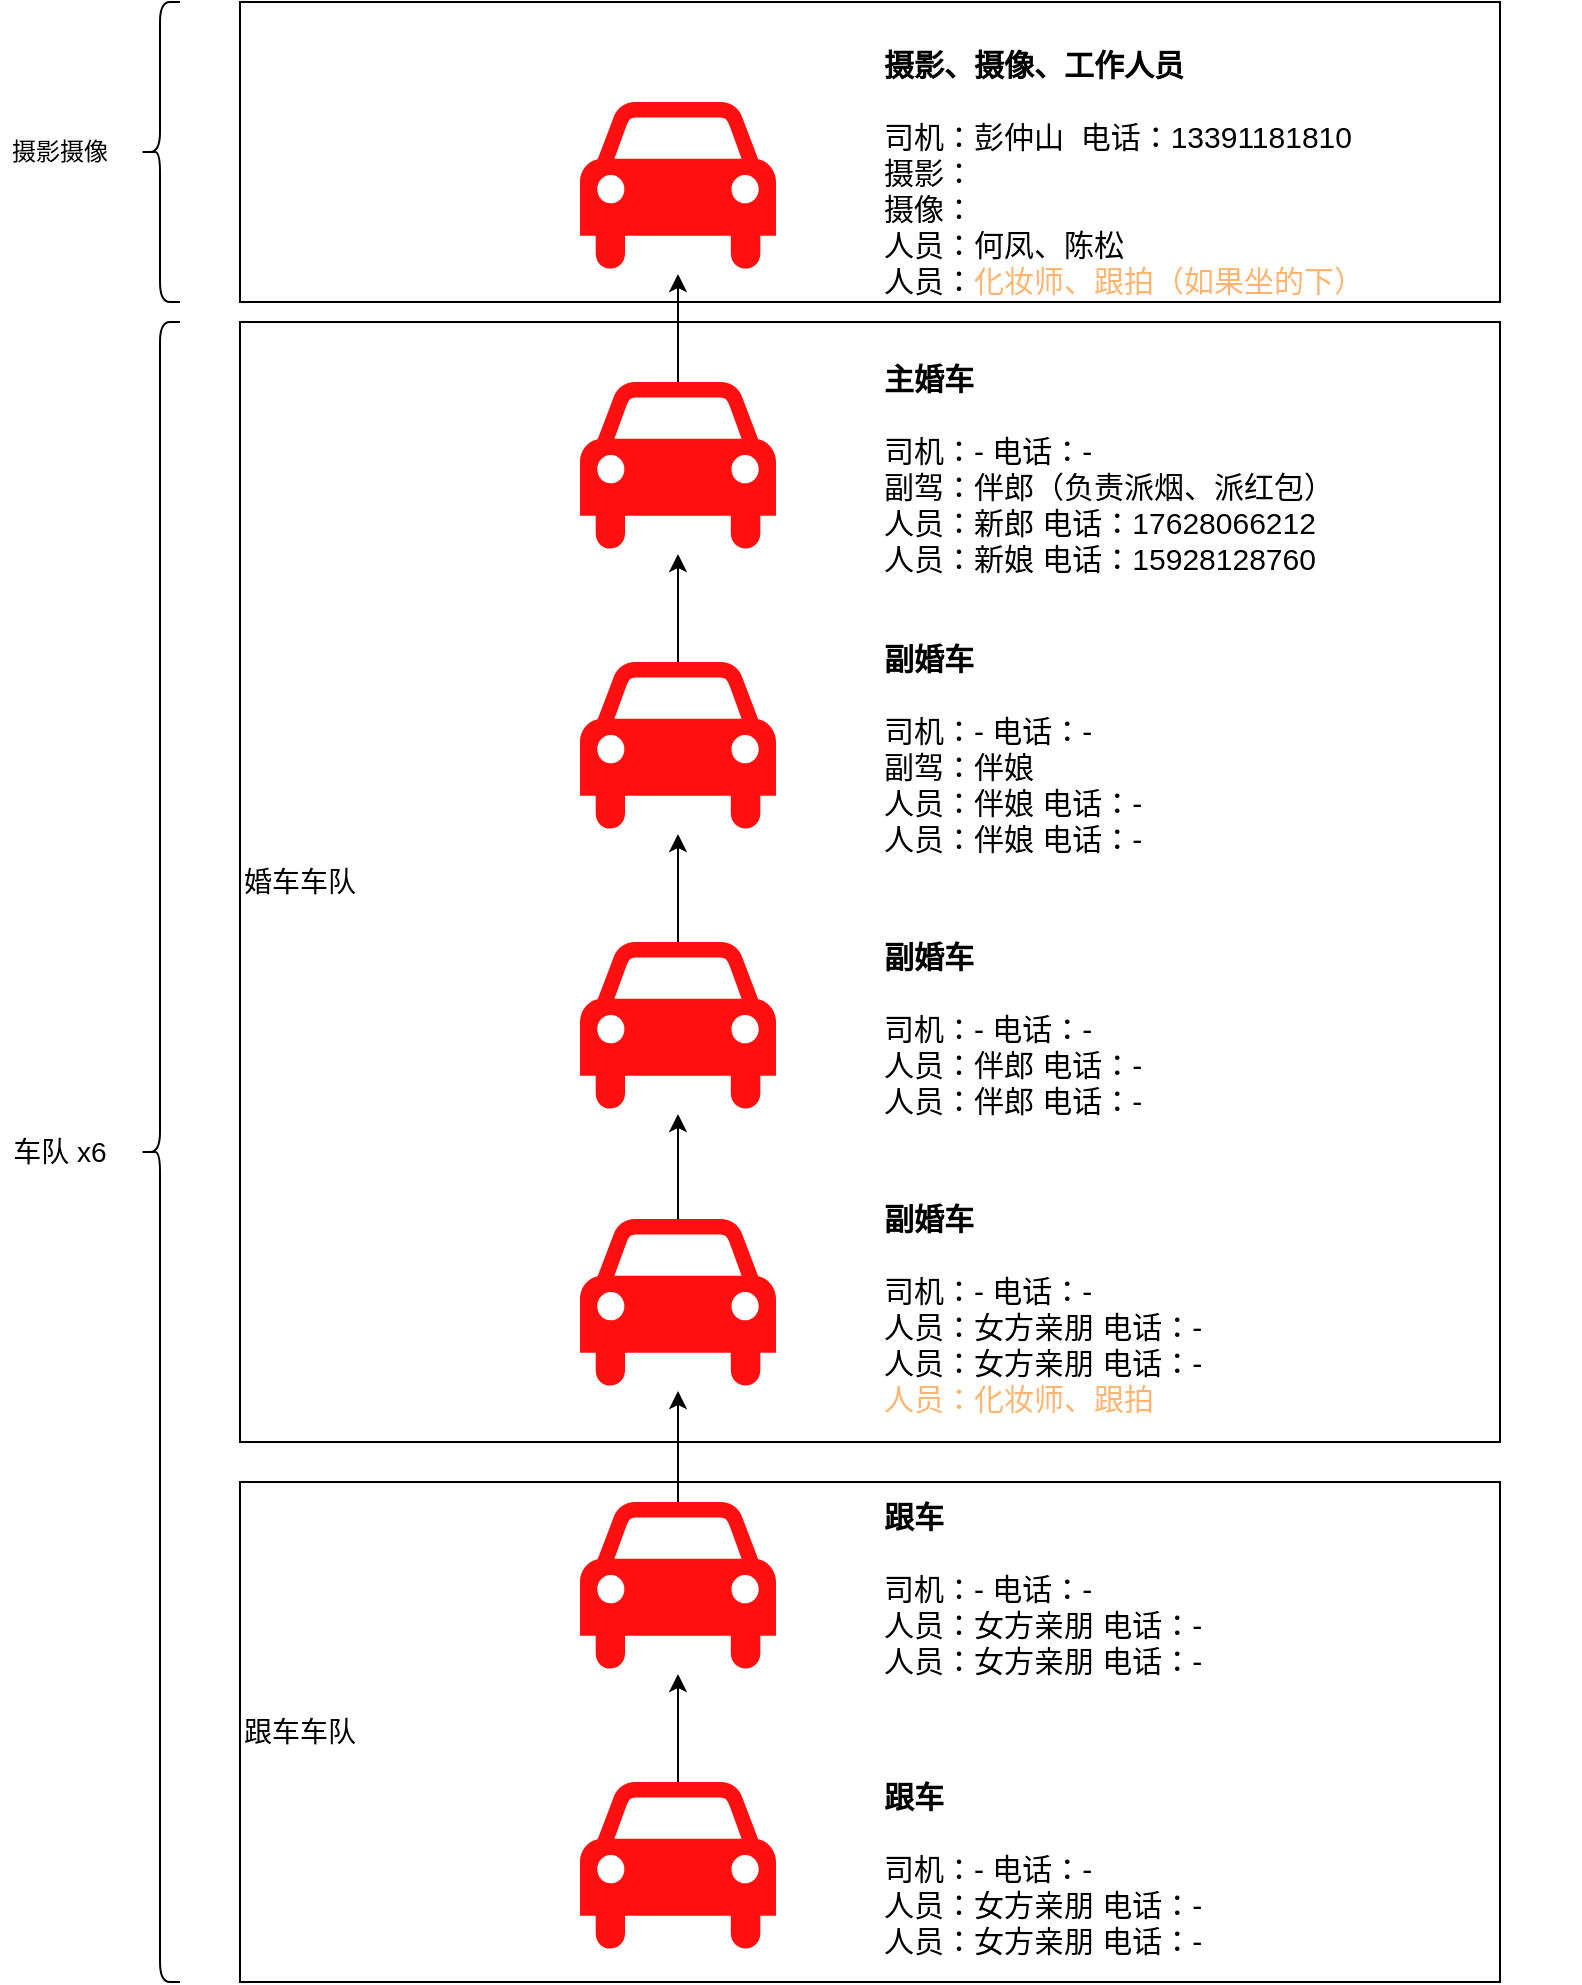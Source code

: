 <mxfile version="16.2.1" type="github">
  <diagram id="ChxOJC20nfknNe4g9IQP" name="Page-1">
    <mxGraphModel dx="1906" dy="2206" grid="1" gridSize="10" guides="1" tooltips="1" connect="1" arrows="1" fold="1" page="1" pageScale="1" pageWidth="827" pageHeight="1169" math="0" shadow="0">
      <root>
        <mxCell id="0" />
        <mxCell id="1" parent="0" />
        <mxCell id="L6X6l6jR8CA25U7gWPNo-1" value="" style="rounded=0;whiteSpace=wrap;html=1;" vertex="1" parent="1">
          <mxGeometry x="200" y="-110" width="630" height="150" as="geometry" />
        </mxCell>
        <mxCell id="bQJ2CA2lXjh7fbB7IvRR-24" value="跟车车队" style="rounded=0;whiteSpace=wrap;html=1;fontSize=14;align=left;" parent="1" vertex="1">
          <mxGeometry x="200" y="630" width="630" height="250" as="geometry" />
        </mxCell>
        <mxCell id="bQJ2CA2lXjh7fbB7IvRR-23" value="婚车车队" style="rounded=0;whiteSpace=wrap;html=1;fontSize=14;align=left;" parent="1" vertex="1">
          <mxGeometry x="200" y="50" width="630" height="560" as="geometry" />
        </mxCell>
        <mxCell id="bQJ2CA2lXjh7fbB7IvRR-17" value="" style="edgeStyle=orthogonalEdgeStyle;rounded=0;orthogonalLoop=1;jettySize=auto;html=1;fontSize=14;" parent="1" source="bQJ2CA2lXjh7fbB7IvRR-1" target="bQJ2CA2lXjh7fbB7IvRR-9" edge="1">
          <mxGeometry relative="1" as="geometry" />
        </mxCell>
        <mxCell id="bQJ2CA2lXjh7fbB7IvRR-1" value="" style="shape=mxgraph.signs.transportation.car_4;html=1;pointerEvents=1;fillColor=#FF0F0F;strokeColor=none;verticalLabelPosition=bottom;verticalAlign=top;align=center;" parent="1" vertex="1">
          <mxGeometry x="370" y="80" width="98" height="86" as="geometry" />
        </mxCell>
        <mxCell id="bQJ2CA2lXjh7fbB7IvRR-18" value="" style="edgeStyle=orthogonalEdgeStyle;rounded=0;orthogonalLoop=1;jettySize=auto;html=1;fontSize=14;" parent="1" source="bQJ2CA2lXjh7fbB7IvRR-4" target="bQJ2CA2lXjh7fbB7IvRR-1" edge="1">
          <mxGeometry relative="1" as="geometry" />
        </mxCell>
        <mxCell id="bQJ2CA2lXjh7fbB7IvRR-4" value="" style="shape=mxgraph.signs.transportation.car_4;html=1;pointerEvents=1;fillColor=#FF0F0F;strokeColor=none;verticalLabelPosition=bottom;verticalAlign=top;align=center;" parent="1" vertex="1">
          <mxGeometry x="370" y="220" width="98" height="86" as="geometry" />
        </mxCell>
        <mxCell id="bQJ2CA2lXjh7fbB7IvRR-19" value="" style="edgeStyle=orthogonalEdgeStyle;rounded=0;orthogonalLoop=1;jettySize=auto;html=1;fontSize=14;" parent="1" source="bQJ2CA2lXjh7fbB7IvRR-5" target="bQJ2CA2lXjh7fbB7IvRR-4" edge="1">
          <mxGeometry relative="1" as="geometry" />
        </mxCell>
        <mxCell id="bQJ2CA2lXjh7fbB7IvRR-5" value="" style="shape=mxgraph.signs.transportation.car_4;html=1;pointerEvents=1;fillColor=#FF0F0F;strokeColor=none;verticalLabelPosition=bottom;verticalAlign=top;align=center;" parent="1" vertex="1">
          <mxGeometry x="370" y="360" width="98" height="86" as="geometry" />
        </mxCell>
        <mxCell id="bQJ2CA2lXjh7fbB7IvRR-20" value="" style="edgeStyle=orthogonalEdgeStyle;rounded=0;orthogonalLoop=1;jettySize=auto;html=1;fontSize=14;" parent="1" source="bQJ2CA2lXjh7fbB7IvRR-6" target="bQJ2CA2lXjh7fbB7IvRR-5" edge="1">
          <mxGeometry relative="1" as="geometry" />
        </mxCell>
        <mxCell id="bQJ2CA2lXjh7fbB7IvRR-6" value="" style="shape=mxgraph.signs.transportation.car_4;html=1;pointerEvents=1;fillColor=#FF0F0F;strokeColor=none;verticalLabelPosition=bottom;verticalAlign=top;align=center;" parent="1" vertex="1">
          <mxGeometry x="370" y="498.5" width="98" height="86" as="geometry" />
        </mxCell>
        <mxCell id="bQJ2CA2lXjh7fbB7IvRR-21" value="" style="edgeStyle=orthogonalEdgeStyle;rounded=0;orthogonalLoop=1;jettySize=auto;html=1;fontSize=14;" parent="1" source="bQJ2CA2lXjh7fbB7IvRR-7" target="bQJ2CA2lXjh7fbB7IvRR-6" edge="1">
          <mxGeometry relative="1" as="geometry" />
        </mxCell>
        <mxCell id="bQJ2CA2lXjh7fbB7IvRR-7" value="" style="shape=mxgraph.signs.transportation.car_4;html=1;pointerEvents=1;fillColor=#FF0F0F;strokeColor=none;verticalLabelPosition=bottom;verticalAlign=top;align=center;" parent="1" vertex="1">
          <mxGeometry x="370" y="640" width="98" height="86" as="geometry" />
        </mxCell>
        <mxCell id="bQJ2CA2lXjh7fbB7IvRR-22" value="" style="edgeStyle=orthogonalEdgeStyle;rounded=0;orthogonalLoop=1;jettySize=auto;html=1;fontSize=14;" parent="1" source="bQJ2CA2lXjh7fbB7IvRR-8" target="bQJ2CA2lXjh7fbB7IvRR-7" edge="1">
          <mxGeometry relative="1" as="geometry" />
        </mxCell>
        <mxCell id="bQJ2CA2lXjh7fbB7IvRR-8" value="" style="shape=mxgraph.signs.transportation.car_4;html=1;pointerEvents=1;fillColor=#FF0F0F;strokeColor=none;verticalLabelPosition=bottom;verticalAlign=top;align=center;" parent="1" vertex="1">
          <mxGeometry x="370" y="780" width="98" height="86" as="geometry" />
        </mxCell>
        <mxCell id="bQJ2CA2lXjh7fbB7IvRR-9" value="" style="shape=mxgraph.signs.transportation.car_4;html=1;pointerEvents=1;fillColor=#FF0F0F;strokeColor=none;verticalLabelPosition=bottom;verticalAlign=top;align=center;" parent="1" vertex="1">
          <mxGeometry x="370" y="-60" width="98" height="86" as="geometry" />
        </mxCell>
        <mxCell id="bQJ2CA2lXjh7fbB7IvRR-10" value="&lt;b style=&quot;font-size: 15px&quot;&gt;&lt;font style=&quot;font-size: 15px&quot;&gt;摄影、摄像、工作人员&lt;br style=&quot;font-size: 15px&quot;&gt;&lt;/font&gt;&lt;/b&gt;&lt;br style=&quot;font-size: 15px&quot;&gt;司机：彭仲山&amp;nbsp; 电话：13391181810&lt;br style=&quot;font-size: 15px&quot;&gt;摄影：&lt;br style=&quot;font-size: 15px&quot;&gt;摄像：&lt;br style=&quot;font-size: 15px&quot;&gt;人员：何凤、陈松&lt;br&gt;人员：&lt;font color=&quot;#ffb570&quot;&gt;化妆师、跟拍（如果坐的下）&lt;/font&gt;" style="text;html=1;strokeColor=none;fillColor=none;align=left;verticalAlign=middle;whiteSpace=wrap;rounded=0;fontSize=15;" parent="1" vertex="1">
          <mxGeometry x="520" y="-80" width="350" height="110" as="geometry" />
        </mxCell>
        <mxCell id="bQJ2CA2lXjh7fbB7IvRR-11" value="&lt;b style=&quot;font-size: 15px&quot;&gt;&lt;font style=&quot;font-size: 15px&quot;&gt;主婚车&lt;br style=&quot;font-size: 15px&quot;&gt;&lt;/font&gt;&lt;/b&gt;&lt;br style=&quot;font-size: 15px&quot;&gt;司机：- 电话：-&lt;br&gt;副驾：伴郎（负责派烟、派红包）&lt;br style=&quot;font-size: 15px&quot;&gt;人员：新郎 电话：17628066212&lt;br style=&quot;font-size: 15px&quot;&gt;人员：新娘 电话：15928128760" style="text;html=1;strokeColor=none;fillColor=none;align=left;verticalAlign=middle;whiteSpace=wrap;rounded=0;fontSize=15;" parent="1" vertex="1">
          <mxGeometry x="520" y="78" width="310" height="90" as="geometry" />
        </mxCell>
        <mxCell id="bQJ2CA2lXjh7fbB7IvRR-12" value="&lt;b style=&quot;font-size: 15px&quot;&gt;&lt;font style=&quot;font-size: 15px&quot;&gt;副婚车&lt;br style=&quot;font-size: 15px&quot;&gt;&lt;/font&gt;&lt;/b&gt;&lt;br style=&quot;font-size: 15px&quot;&gt;司机：- 电话：-&lt;br&gt;副驾：伴娘&lt;br style=&quot;font-size: 15px&quot;&gt;人员：伴娘 电话：-&lt;br style=&quot;font-size: 15px&quot;&gt;人员：伴娘 电话：-" style="text;html=1;strokeColor=none;fillColor=none;align=left;verticalAlign=middle;whiteSpace=wrap;rounded=0;fontSize=15;" parent="1" vertex="1">
          <mxGeometry x="520" y="218" width="310" height="90" as="geometry" />
        </mxCell>
        <mxCell id="bQJ2CA2lXjh7fbB7IvRR-13" value="&lt;b style=&quot;font-size: 15px&quot;&gt;&lt;font style=&quot;font-size: 15px&quot;&gt;副婚车&lt;br style=&quot;font-size: 15px&quot;&gt;&lt;/font&gt;&lt;/b&gt;&lt;br style=&quot;font-size: 15px&quot;&gt;司机：- 电话：-&lt;br style=&quot;font-size: 15px&quot;&gt;人员：伴郎 电话：-&lt;br style=&quot;font-size: 15px&quot;&gt;人员：伴郎 电话：-" style="text;html=1;strokeColor=none;fillColor=none;align=left;verticalAlign=middle;whiteSpace=wrap;rounded=0;fontSize=15;" parent="1" vertex="1">
          <mxGeometry x="520" y="358" width="310" height="90" as="geometry" />
        </mxCell>
        <mxCell id="bQJ2CA2lXjh7fbB7IvRR-14" value="&lt;b style=&quot;font-size: 15px&quot;&gt;&lt;font style=&quot;font-size: 15px&quot;&gt;副婚车&lt;br style=&quot;font-size: 15px&quot;&gt;&lt;/font&gt;&lt;/b&gt;&lt;br style=&quot;font-size: 15px&quot;&gt;司机：- 电话：-&lt;br style=&quot;font-size: 15px&quot;&gt;人员：女方亲朋 电话：-&lt;br style=&quot;font-size: 15px&quot;&gt;人员：女方亲朋 电话：-&lt;br&gt;&lt;font color=&quot;#ffb570&quot;&gt;人员：化妆师、跟拍&lt;/font&gt;" style="text;html=1;strokeColor=none;fillColor=none;align=left;verticalAlign=middle;whiteSpace=wrap;rounded=0;fontSize=15;" parent="1" vertex="1">
          <mxGeometry x="520" y="495" width="310" height="95" as="geometry" />
        </mxCell>
        <mxCell id="bQJ2CA2lXjh7fbB7IvRR-15" value="&lt;b style=&quot;font-size: 15px&quot;&gt;&lt;font style=&quot;font-size: 15px&quot;&gt;跟车&lt;br style=&quot;font-size: 15px&quot;&gt;&lt;/font&gt;&lt;/b&gt;&lt;br style=&quot;font-size: 15px&quot;&gt;司机：- 电话：-&lt;br style=&quot;font-size: 15px&quot;&gt;人员：女方亲朋 电话：-&lt;br style=&quot;font-size: 15px&quot;&gt;人员：女方亲朋 电话：-" style="text;html=1;strokeColor=none;fillColor=none;align=left;verticalAlign=middle;whiteSpace=wrap;rounded=0;fontSize=15;" parent="1" vertex="1">
          <mxGeometry x="520" y="638" width="310" height="90" as="geometry" />
        </mxCell>
        <mxCell id="bQJ2CA2lXjh7fbB7IvRR-16" value="&lt;b style=&quot;font-size: 15px&quot;&gt;&lt;font style=&quot;font-size: 15px&quot;&gt;跟车&lt;br style=&quot;font-size: 15px&quot;&gt;&lt;/font&gt;&lt;/b&gt;&lt;br style=&quot;font-size: 15px&quot;&gt;司机：- 电话：-&lt;br style=&quot;font-size: 15px&quot;&gt;人员：女方亲朋 电话：-&lt;br style=&quot;font-size: 15px&quot;&gt;人员：女方亲朋 电话：-" style="text;html=1;strokeColor=none;fillColor=none;align=left;verticalAlign=middle;whiteSpace=wrap;rounded=0;fontSize=15;" parent="1" vertex="1">
          <mxGeometry x="520" y="778" width="310" height="90" as="geometry" />
        </mxCell>
        <mxCell id="bQJ2CA2lXjh7fbB7IvRR-26" value="" style="shape=curlyBracket;whiteSpace=wrap;html=1;rounded=1;fontSize=14;" parent="1" vertex="1">
          <mxGeometry x="150" y="50" width="20" height="830" as="geometry" />
        </mxCell>
        <mxCell id="bQJ2CA2lXjh7fbB7IvRR-27" value="车队 x6" style="text;html=1;strokeColor=none;fillColor=none;align=center;verticalAlign=middle;whiteSpace=wrap;rounded=0;fontSize=14;" parent="1" vertex="1">
          <mxGeometry x="80" y="450" width="60" height="30" as="geometry" />
        </mxCell>
        <mxCell id="L6X6l6jR8CA25U7gWPNo-2" value="" style="shape=curlyBracket;whiteSpace=wrap;html=1;rounded=1;" vertex="1" parent="1">
          <mxGeometry x="150" y="-110" width="20" height="150" as="geometry" />
        </mxCell>
        <mxCell id="L6X6l6jR8CA25U7gWPNo-3" value="摄影摄像" style="text;html=1;strokeColor=none;fillColor=none;align=center;verticalAlign=middle;whiteSpace=wrap;rounded=0;" vertex="1" parent="1">
          <mxGeometry x="80" y="-50" width="60" height="30" as="geometry" />
        </mxCell>
      </root>
    </mxGraphModel>
  </diagram>
</mxfile>
